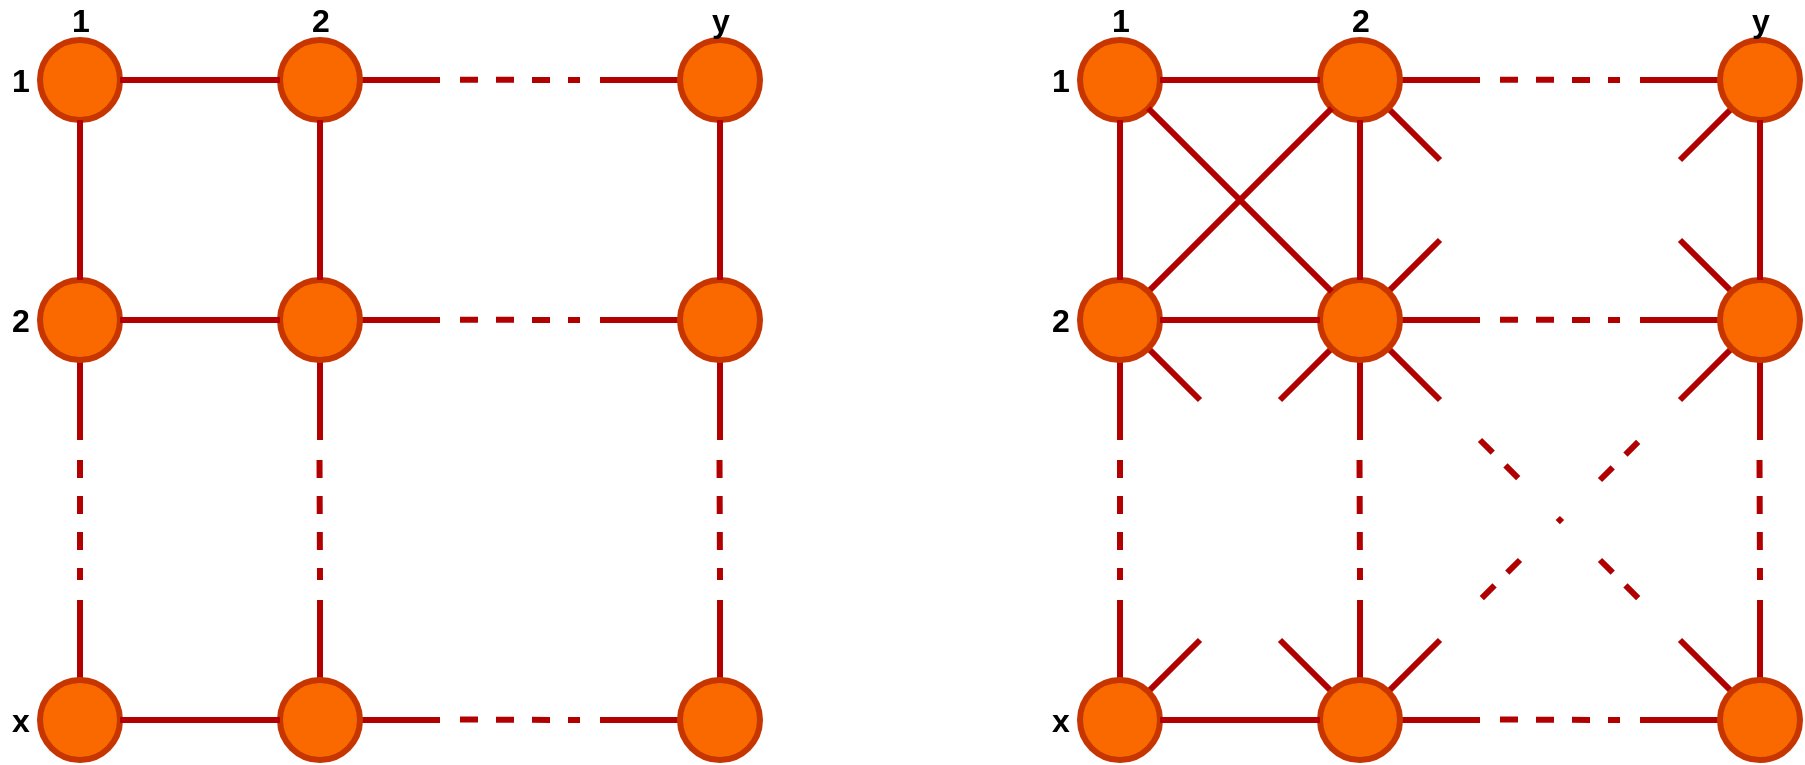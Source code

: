 <mxfile version="13.4.9" type="github">
  <diagram id="46zG5Ii9FDocmxLWgqAN" name="Page-1">
    <mxGraphModel dx="1422" dy="794" grid="1" gridSize="10" guides="1" tooltips="1" connect="1" arrows="1" fold="1" page="1" pageScale="1" pageWidth="1100" pageHeight="850" math="0" shadow="0">
      <root>
        <mxCell id="0" />
        <mxCell id="1" parent="0" />
        <mxCell id="fLti0G6x-53o2jMvYhwN-89" value="" style="group" vertex="1" connectable="0" parent="1">
          <mxGeometry x="40" y="120" width="380" height="380" as="geometry" />
        </mxCell>
        <mxCell id="fLti0G6x-53o2jMvYhwN-2" value="" style="ellipse;whiteSpace=wrap;html=1;aspect=fixed;fillColor=#fa6800;strokeColor=#C73500;fontColor=#ffffff;strokeWidth=3;" vertex="1" parent="fLti0G6x-53o2jMvYhwN-89">
          <mxGeometry x="20" y="20" width="40" height="40" as="geometry" />
        </mxCell>
        <mxCell id="fLti0G6x-53o2jMvYhwN-17" style="edgeStyle=orthogonalEdgeStyle;rounded=0;orthogonalLoop=1;jettySize=auto;html=1;exitX=1;exitY=0.5;exitDx=0;exitDy=0;endArrow=none;endFill=0;strokeWidth=3;fillColor=#e51400;strokeColor=#B20000;" edge="1" parent="fLti0G6x-53o2jMvYhwN-89" source="fLti0G6x-53o2jMvYhwN-3">
          <mxGeometry relative="1" as="geometry">
            <mxPoint x="220" y="40" as="targetPoint" />
          </mxGeometry>
        </mxCell>
        <mxCell id="fLti0G6x-53o2jMvYhwN-3" value="" style="ellipse;whiteSpace=wrap;html=1;aspect=fixed;fillColor=#fa6800;strokeColor=#C73500;fontColor=#ffffff;strokeWidth=3;" vertex="1" parent="fLti0G6x-53o2jMvYhwN-89">
          <mxGeometry x="140" y="20" width="40" height="40" as="geometry" />
        </mxCell>
        <mxCell id="fLti0G6x-53o2jMvYhwN-12" style="edgeStyle=orthogonalEdgeStyle;rounded=0;orthogonalLoop=1;jettySize=auto;html=1;exitX=1;exitY=0.5;exitDx=0;exitDy=0;entryX=0;entryY=0.5;entryDx=0;entryDy=0;fillColor=#e51400;strokeColor=#B20000;endArrow=none;endFill=0;strokeWidth=3;" edge="1" parent="fLti0G6x-53o2jMvYhwN-89" source="fLti0G6x-53o2jMvYhwN-2" target="fLti0G6x-53o2jMvYhwN-3">
          <mxGeometry relative="1" as="geometry" />
        </mxCell>
        <mxCell id="fLti0G6x-53o2jMvYhwN-30" style="edgeStyle=orthogonalEdgeStyle;rounded=0;orthogonalLoop=1;jettySize=auto;html=1;endArrow=none;endFill=0;strokeWidth=3;fillColor=#e51400;strokeColor=#B20000;" edge="1" parent="fLti0G6x-53o2jMvYhwN-89" source="fLti0G6x-53o2jMvYhwN-4">
          <mxGeometry relative="1" as="geometry">
            <mxPoint x="300" y="40" as="targetPoint" />
          </mxGeometry>
        </mxCell>
        <mxCell id="fLti0G6x-53o2jMvYhwN-4" value="" style="ellipse;whiteSpace=wrap;html=1;aspect=fixed;fillColor=#fa6800;strokeColor=#C73500;fontColor=#ffffff;strokeWidth=3;" vertex="1" parent="fLti0G6x-53o2jMvYhwN-89">
          <mxGeometry x="340" y="20" width="40" height="40" as="geometry" />
        </mxCell>
        <mxCell id="fLti0G6x-53o2jMvYhwN-27" style="edgeStyle=orthogonalEdgeStyle;rounded=0;orthogonalLoop=1;jettySize=auto;html=1;exitX=0.5;exitY=1;exitDx=0;exitDy=0;endArrow=none;endFill=0;strokeWidth=3;fillColor=#e51400;strokeColor=#B20000;" edge="1" parent="fLti0G6x-53o2jMvYhwN-89" source="fLti0G6x-53o2jMvYhwN-5">
          <mxGeometry relative="1" as="geometry">
            <mxPoint x="40" y="220" as="targetPoint" />
          </mxGeometry>
        </mxCell>
        <mxCell id="fLti0G6x-53o2jMvYhwN-5" value="" style="ellipse;whiteSpace=wrap;html=1;aspect=fixed;fillColor=#fa6800;strokeColor=#C73500;fontColor=#ffffff;strokeWidth=3;" vertex="1" parent="fLti0G6x-53o2jMvYhwN-89">
          <mxGeometry x="20" y="140" width="40" height="40" as="geometry" />
        </mxCell>
        <mxCell id="fLti0G6x-53o2jMvYhwN-14" style="edgeStyle=orthogonalEdgeStyle;rounded=0;orthogonalLoop=1;jettySize=auto;html=1;exitX=0.5;exitY=1;exitDx=0;exitDy=0;entryX=0.5;entryY=0;entryDx=0;entryDy=0;endArrow=none;endFill=0;strokeWidth=3;fillColor=#e51400;strokeColor=#B20000;" edge="1" parent="fLti0G6x-53o2jMvYhwN-89" source="fLti0G6x-53o2jMvYhwN-2" target="fLti0G6x-53o2jMvYhwN-5">
          <mxGeometry relative="1" as="geometry" />
        </mxCell>
        <mxCell id="fLti0G6x-53o2jMvYhwN-18" style="edgeStyle=orthogonalEdgeStyle;rounded=0;orthogonalLoop=1;jettySize=auto;html=1;exitX=1;exitY=0.5;exitDx=0;exitDy=0;endArrow=none;endFill=0;strokeWidth=3;fillColor=#e51400;strokeColor=#B20000;" edge="1" parent="fLti0G6x-53o2jMvYhwN-89" source="fLti0G6x-53o2jMvYhwN-6">
          <mxGeometry relative="1" as="geometry">
            <mxPoint x="220" y="160" as="targetPoint" />
          </mxGeometry>
        </mxCell>
        <mxCell id="fLti0G6x-53o2jMvYhwN-26" style="edgeStyle=orthogonalEdgeStyle;rounded=0;orthogonalLoop=1;jettySize=auto;html=1;exitX=0.5;exitY=1;exitDx=0;exitDy=0;endArrow=none;endFill=0;strokeWidth=3;fillColor=#e51400;strokeColor=#B20000;" edge="1" parent="fLti0G6x-53o2jMvYhwN-89" source="fLti0G6x-53o2jMvYhwN-6">
          <mxGeometry relative="1" as="geometry">
            <mxPoint x="160" y="220" as="targetPoint" />
          </mxGeometry>
        </mxCell>
        <mxCell id="fLti0G6x-53o2jMvYhwN-6" value="" style="ellipse;whiteSpace=wrap;html=1;aspect=fixed;fillColor=#fa6800;strokeColor=#C73500;fontColor=#ffffff;strokeWidth=3;" vertex="1" parent="fLti0G6x-53o2jMvYhwN-89">
          <mxGeometry x="140" y="140" width="40" height="40" as="geometry" />
        </mxCell>
        <mxCell id="fLti0G6x-53o2jMvYhwN-16" style="edgeStyle=orthogonalEdgeStyle;rounded=0;orthogonalLoop=1;jettySize=auto;html=1;exitX=0.5;exitY=1;exitDx=0;exitDy=0;entryX=0.5;entryY=0;entryDx=0;entryDy=0;endArrow=none;endFill=0;strokeWidth=3;fillColor=#e51400;strokeColor=#B20000;" edge="1" parent="fLti0G6x-53o2jMvYhwN-89" source="fLti0G6x-53o2jMvYhwN-3" target="fLti0G6x-53o2jMvYhwN-6">
          <mxGeometry relative="1" as="geometry" />
        </mxCell>
        <mxCell id="fLti0G6x-53o2jMvYhwN-15" style="edgeStyle=orthogonalEdgeStyle;rounded=0;orthogonalLoop=1;jettySize=auto;html=1;exitX=1;exitY=0.5;exitDx=0;exitDy=0;entryX=0;entryY=0.5;entryDx=0;entryDy=0;endArrow=none;endFill=0;strokeWidth=3;fillColor=#e51400;strokeColor=#B20000;" edge="1" parent="fLti0G6x-53o2jMvYhwN-89" source="fLti0G6x-53o2jMvYhwN-5" target="fLti0G6x-53o2jMvYhwN-6">
          <mxGeometry relative="1" as="geometry" />
        </mxCell>
        <mxCell id="fLti0G6x-53o2jMvYhwN-21" style="edgeStyle=orthogonalEdgeStyle;rounded=0;orthogonalLoop=1;jettySize=auto;html=1;exitX=0;exitY=0.5;exitDx=0;exitDy=0;endArrow=none;endFill=0;strokeWidth=3;fillColor=#e51400;strokeColor=#B20000;" edge="1" parent="fLti0G6x-53o2jMvYhwN-89" source="fLti0G6x-53o2jMvYhwN-7">
          <mxGeometry relative="1" as="geometry">
            <mxPoint x="300" y="160" as="targetPoint" />
          </mxGeometry>
        </mxCell>
        <mxCell id="fLti0G6x-53o2jMvYhwN-23" style="edgeStyle=orthogonalEdgeStyle;rounded=0;orthogonalLoop=1;jettySize=auto;html=1;endArrow=none;endFill=0;strokeWidth=3;fillColor=#e51400;strokeColor=#B20000;" edge="1" parent="fLti0G6x-53o2jMvYhwN-89" source="fLti0G6x-53o2jMvYhwN-7">
          <mxGeometry relative="1" as="geometry">
            <mxPoint x="360" y="220" as="targetPoint" />
          </mxGeometry>
        </mxCell>
        <mxCell id="fLti0G6x-53o2jMvYhwN-7" value="" style="ellipse;whiteSpace=wrap;html=1;aspect=fixed;fillColor=#fa6800;strokeColor=#C73500;fontColor=#ffffff;strokeWidth=3;" vertex="1" parent="fLti0G6x-53o2jMvYhwN-89">
          <mxGeometry x="340" y="140" width="40" height="40" as="geometry" />
        </mxCell>
        <mxCell id="fLti0G6x-53o2jMvYhwN-22" style="edgeStyle=orthogonalEdgeStyle;rounded=0;orthogonalLoop=1;jettySize=auto;html=1;entryX=0.5;entryY=0;entryDx=0;entryDy=0;endArrow=none;endFill=0;strokeWidth=3;fillColor=#e51400;strokeColor=#B20000;" edge="1" parent="fLti0G6x-53o2jMvYhwN-89" source="fLti0G6x-53o2jMvYhwN-4" target="fLti0G6x-53o2jMvYhwN-7">
          <mxGeometry relative="1" as="geometry" />
        </mxCell>
        <mxCell id="fLti0G6x-53o2jMvYhwN-28" style="edgeStyle=orthogonalEdgeStyle;rounded=0;orthogonalLoop=1;jettySize=auto;html=1;endArrow=none;endFill=0;strokeWidth=3;fillColor=#e51400;strokeColor=#B20000;" edge="1" parent="fLti0G6x-53o2jMvYhwN-89" source="fLti0G6x-53o2jMvYhwN-8">
          <mxGeometry relative="1" as="geometry">
            <mxPoint x="40" y="300" as="targetPoint" />
          </mxGeometry>
        </mxCell>
        <mxCell id="fLti0G6x-53o2jMvYhwN-8" value="" style="ellipse;whiteSpace=wrap;html=1;aspect=fixed;fillColor=#fa6800;strokeColor=#C73500;fontColor=#ffffff;strokeWidth=3;" vertex="1" parent="fLti0G6x-53o2jMvYhwN-89">
          <mxGeometry x="20" y="340" width="40" height="40" as="geometry" />
        </mxCell>
        <mxCell id="fLti0G6x-53o2jMvYhwN-19" style="edgeStyle=orthogonalEdgeStyle;rounded=0;orthogonalLoop=1;jettySize=auto;html=1;exitX=1;exitY=0.5;exitDx=0;exitDy=0;endArrow=none;endFill=0;strokeWidth=3;fillColor=#e51400;strokeColor=#B20000;" edge="1" parent="fLti0G6x-53o2jMvYhwN-89" source="fLti0G6x-53o2jMvYhwN-9">
          <mxGeometry relative="1" as="geometry">
            <mxPoint x="220" y="360" as="targetPoint" />
          </mxGeometry>
        </mxCell>
        <mxCell id="fLti0G6x-53o2jMvYhwN-29" style="edgeStyle=orthogonalEdgeStyle;rounded=0;orthogonalLoop=1;jettySize=auto;html=1;endArrow=none;endFill=0;strokeWidth=3;fillColor=#e51400;strokeColor=#B20000;" edge="1" parent="fLti0G6x-53o2jMvYhwN-89" source="fLti0G6x-53o2jMvYhwN-9">
          <mxGeometry relative="1" as="geometry">
            <mxPoint x="160" y="300" as="targetPoint" />
          </mxGeometry>
        </mxCell>
        <mxCell id="fLti0G6x-53o2jMvYhwN-9" value="" style="ellipse;whiteSpace=wrap;html=1;aspect=fixed;fillColor=#fa6800;strokeColor=#C73500;fontColor=#ffffff;strokeWidth=3;" vertex="1" parent="fLti0G6x-53o2jMvYhwN-89">
          <mxGeometry x="140" y="340" width="40" height="40" as="geometry" />
        </mxCell>
        <mxCell id="fLti0G6x-53o2jMvYhwN-25" style="edgeStyle=orthogonalEdgeStyle;rounded=0;orthogonalLoop=1;jettySize=auto;html=1;entryX=0;entryY=0.5;entryDx=0;entryDy=0;endArrow=none;endFill=0;strokeWidth=3;fillColor=#e51400;strokeColor=#B20000;" edge="1" parent="fLti0G6x-53o2jMvYhwN-89" source="fLti0G6x-53o2jMvYhwN-8" target="fLti0G6x-53o2jMvYhwN-9">
          <mxGeometry relative="1" as="geometry" />
        </mxCell>
        <mxCell id="fLti0G6x-53o2jMvYhwN-20" style="edgeStyle=orthogonalEdgeStyle;rounded=0;orthogonalLoop=1;jettySize=auto;html=1;exitX=0;exitY=0.5;exitDx=0;exitDy=0;endArrow=none;endFill=0;strokeWidth=3;fillColor=#e51400;strokeColor=#B20000;" edge="1" parent="fLti0G6x-53o2jMvYhwN-89" source="fLti0G6x-53o2jMvYhwN-10">
          <mxGeometry relative="1" as="geometry">
            <mxPoint x="300" y="360" as="targetPoint" />
          </mxGeometry>
        </mxCell>
        <mxCell id="fLti0G6x-53o2jMvYhwN-24" style="edgeStyle=orthogonalEdgeStyle;rounded=0;orthogonalLoop=1;jettySize=auto;html=1;exitX=0.5;exitY=0;exitDx=0;exitDy=0;endArrow=none;endFill=0;strokeWidth=3;fillColor=#e51400;strokeColor=#B20000;" edge="1" parent="fLti0G6x-53o2jMvYhwN-89" source="fLti0G6x-53o2jMvYhwN-10">
          <mxGeometry relative="1" as="geometry">
            <mxPoint x="360" y="300" as="targetPoint" />
          </mxGeometry>
        </mxCell>
        <mxCell id="fLti0G6x-53o2jMvYhwN-10" value="" style="ellipse;whiteSpace=wrap;html=1;aspect=fixed;fillColor=#fa6800;strokeColor=#C73500;fontColor=#ffffff;strokeWidth=3;" vertex="1" parent="fLti0G6x-53o2jMvYhwN-89">
          <mxGeometry x="340" y="340" width="40" height="40" as="geometry" />
        </mxCell>
        <mxCell id="fLti0G6x-53o2jMvYhwN-31" value="" style="endArrow=none;html=1;strokeWidth=3;dashed=1;fillColor=#e51400;strokeColor=#B20000;" edge="1" parent="fLti0G6x-53o2jMvYhwN-89">
          <mxGeometry width="50" height="50" relative="1" as="geometry">
            <mxPoint x="230" y="39.86" as="sourcePoint" />
            <mxPoint x="290" y="40" as="targetPoint" />
          </mxGeometry>
        </mxCell>
        <mxCell id="fLti0G6x-53o2jMvYhwN-32" value="" style="endArrow=none;html=1;strokeWidth=3;dashed=1;fillColor=#e51400;strokeColor=#B20000;" edge="1" parent="fLti0G6x-53o2jMvYhwN-89">
          <mxGeometry width="50" height="50" relative="1" as="geometry">
            <mxPoint x="230" y="159.86" as="sourcePoint" />
            <mxPoint x="290" y="160" as="targetPoint" />
          </mxGeometry>
        </mxCell>
        <mxCell id="fLti0G6x-53o2jMvYhwN-33" value="" style="endArrow=none;html=1;strokeWidth=3;dashed=1;fillColor=#e51400;strokeColor=#B20000;" edge="1" parent="fLti0G6x-53o2jMvYhwN-89">
          <mxGeometry width="50" height="50" relative="1" as="geometry">
            <mxPoint x="230" y="359.76" as="sourcePoint" />
            <mxPoint x="290" y="360" as="targetPoint" />
          </mxGeometry>
        </mxCell>
        <mxCell id="fLti0G6x-53o2jMvYhwN-34" value="" style="endArrow=none;html=1;strokeWidth=3;dashed=1;fillColor=#e51400;strokeColor=#B20000;" edge="1" parent="fLti0G6x-53o2jMvYhwN-89">
          <mxGeometry width="50" height="50" relative="1" as="geometry">
            <mxPoint x="40" y="230" as="sourcePoint" />
            <mxPoint x="40" y="290" as="targetPoint" />
          </mxGeometry>
        </mxCell>
        <mxCell id="fLti0G6x-53o2jMvYhwN-36" value="" style="endArrow=none;html=1;strokeWidth=3;dashed=1;fillColor=#e51400;strokeColor=#B20000;" edge="1" parent="fLti0G6x-53o2jMvYhwN-89">
          <mxGeometry width="50" height="50" relative="1" as="geometry">
            <mxPoint x="159.76" y="230" as="sourcePoint" />
            <mxPoint x="160" y="290" as="targetPoint" />
          </mxGeometry>
        </mxCell>
        <mxCell id="fLti0G6x-53o2jMvYhwN-37" value="" style="endArrow=none;html=1;strokeWidth=3;dashed=1;fillColor=#e51400;strokeColor=#B20000;" edge="1" parent="fLti0G6x-53o2jMvYhwN-89">
          <mxGeometry width="50" height="50" relative="1" as="geometry">
            <mxPoint x="359.76" y="230" as="sourcePoint" />
            <mxPoint x="360" y="290" as="targetPoint" />
          </mxGeometry>
        </mxCell>
        <mxCell id="fLti0G6x-53o2jMvYhwN-40" value="&lt;b style=&quot;font-size: 16px;&quot;&gt;1&lt;/b&gt;" style="text;html=1;align=center;verticalAlign=middle;resizable=0;points=[];autosize=1;fontSize=16;" vertex="1" parent="fLti0G6x-53o2jMvYhwN-89">
          <mxGeometry y="30" width="20" height="20" as="geometry" />
        </mxCell>
        <mxCell id="fLti0G6x-53o2jMvYhwN-42" value="&lt;b style=&quot;font-size: 16px&quot;&gt;2&lt;/b&gt;" style="text;html=1;align=center;verticalAlign=middle;resizable=0;points=[];autosize=1;fontSize=16;" vertex="1" parent="fLti0G6x-53o2jMvYhwN-89">
          <mxGeometry y="150" width="20" height="20" as="geometry" />
        </mxCell>
        <mxCell id="fLti0G6x-53o2jMvYhwN-43" value="&lt;b style=&quot;font-size: 16px&quot;&gt;x&lt;/b&gt;" style="text;html=1;align=center;verticalAlign=middle;resizable=0;points=[];autosize=1;fontSize=16;" vertex="1" parent="fLti0G6x-53o2jMvYhwN-89">
          <mxGeometry y="350" width="20" height="20" as="geometry" />
        </mxCell>
        <mxCell id="fLti0G6x-53o2jMvYhwN-44" value="&lt;b style=&quot;font-size: 16px&quot;&gt;y&lt;/b&gt;" style="text;html=1;align=center;verticalAlign=middle;resizable=0;points=[];autosize=1;fontSize=16;" vertex="1" parent="fLti0G6x-53o2jMvYhwN-89">
          <mxGeometry x="350" width="20" height="20" as="geometry" />
        </mxCell>
        <mxCell id="fLti0G6x-53o2jMvYhwN-45" value="&lt;b style=&quot;font-size: 16px;&quot;&gt;1&lt;/b&gt;" style="text;html=1;align=center;verticalAlign=middle;resizable=0;points=[];autosize=1;fontSize=16;" vertex="1" parent="fLti0G6x-53o2jMvYhwN-89">
          <mxGeometry x="30" width="20" height="20" as="geometry" />
        </mxCell>
        <mxCell id="fLti0G6x-53o2jMvYhwN-46" value="&lt;b style=&quot;font-size: 16px&quot;&gt;2&lt;/b&gt;" style="text;html=1;align=center;verticalAlign=middle;resizable=0;points=[];autosize=1;fontSize=16;" vertex="1" parent="fLti0G6x-53o2jMvYhwN-89">
          <mxGeometry x="150" width="20" height="20" as="geometry" />
        </mxCell>
        <mxCell id="fLti0G6x-53o2jMvYhwN-110" value="" style="group" vertex="1" connectable="0" parent="1">
          <mxGeometry x="560" y="120" width="380" height="380" as="geometry" />
        </mxCell>
        <mxCell id="fLti0G6x-53o2jMvYhwN-49" value="" style="ellipse;whiteSpace=wrap;html=1;aspect=fixed;fillColor=#fa6800;strokeColor=#C73500;fontColor=#ffffff;strokeWidth=3;" vertex="1" parent="fLti0G6x-53o2jMvYhwN-110">
          <mxGeometry x="20" y="20" width="40" height="40" as="geometry" />
        </mxCell>
        <mxCell id="fLti0G6x-53o2jMvYhwN-50" style="edgeStyle=orthogonalEdgeStyle;rounded=0;orthogonalLoop=1;jettySize=auto;html=1;exitX=1;exitY=0.5;exitDx=0;exitDy=0;endArrow=none;endFill=0;strokeWidth=3;fillColor=#e51400;strokeColor=#B20000;" edge="1" parent="fLti0G6x-53o2jMvYhwN-110" source="fLti0G6x-53o2jMvYhwN-51">
          <mxGeometry relative="1" as="geometry">
            <mxPoint x="220" y="40" as="targetPoint" />
          </mxGeometry>
        </mxCell>
        <mxCell id="fLti0G6x-53o2jMvYhwN-91" style="edgeStyle=none;rounded=0;orthogonalLoop=1;jettySize=auto;html=1;exitX=1;exitY=1;exitDx=0;exitDy=0;endArrow=none;endFill=0;strokeWidth=3;fontSize=16;fillColor=#e51400;strokeColor=#B20000;" edge="1" parent="fLti0G6x-53o2jMvYhwN-110" source="fLti0G6x-53o2jMvYhwN-51">
          <mxGeometry relative="1" as="geometry">
            <mxPoint x="200" y="80" as="targetPoint" />
          </mxGeometry>
        </mxCell>
        <mxCell id="fLti0G6x-53o2jMvYhwN-51" value="" style="ellipse;whiteSpace=wrap;html=1;aspect=fixed;fillColor=#fa6800;strokeColor=#C73500;fontColor=#ffffff;strokeWidth=3;" vertex="1" parent="fLti0G6x-53o2jMvYhwN-110">
          <mxGeometry x="140" y="20" width="40" height="40" as="geometry" />
        </mxCell>
        <mxCell id="fLti0G6x-53o2jMvYhwN-52" style="edgeStyle=orthogonalEdgeStyle;rounded=0;orthogonalLoop=1;jettySize=auto;html=1;exitX=1;exitY=0.5;exitDx=0;exitDy=0;entryX=0;entryY=0.5;entryDx=0;entryDy=0;fillColor=#e51400;strokeColor=#B20000;endArrow=none;endFill=0;strokeWidth=3;" edge="1" parent="fLti0G6x-53o2jMvYhwN-110" source="fLti0G6x-53o2jMvYhwN-49" target="fLti0G6x-53o2jMvYhwN-51">
          <mxGeometry relative="1" as="geometry" />
        </mxCell>
        <mxCell id="fLti0G6x-53o2jMvYhwN-53" style="edgeStyle=orthogonalEdgeStyle;rounded=0;orthogonalLoop=1;jettySize=auto;html=1;endArrow=none;endFill=0;strokeWidth=3;fillColor=#e51400;strokeColor=#B20000;" edge="1" parent="fLti0G6x-53o2jMvYhwN-110" source="fLti0G6x-53o2jMvYhwN-54">
          <mxGeometry relative="1" as="geometry">
            <mxPoint x="300" y="40" as="targetPoint" />
          </mxGeometry>
        </mxCell>
        <mxCell id="fLti0G6x-53o2jMvYhwN-93" style="edgeStyle=none;rounded=0;orthogonalLoop=1;jettySize=auto;html=1;exitX=0;exitY=1;exitDx=0;exitDy=0;endArrow=none;endFill=0;strokeWidth=3;fontSize=16;fillColor=#e51400;strokeColor=#B20000;" edge="1" parent="fLti0G6x-53o2jMvYhwN-110" source="fLti0G6x-53o2jMvYhwN-54">
          <mxGeometry relative="1" as="geometry">
            <mxPoint x="320" y="80" as="targetPoint" />
          </mxGeometry>
        </mxCell>
        <mxCell id="fLti0G6x-53o2jMvYhwN-54" value="" style="ellipse;whiteSpace=wrap;html=1;aspect=fixed;fillColor=#fa6800;strokeColor=#C73500;fontColor=#ffffff;strokeWidth=3;" vertex="1" parent="fLti0G6x-53o2jMvYhwN-110">
          <mxGeometry x="340" y="20" width="40" height="40" as="geometry" />
        </mxCell>
        <mxCell id="fLti0G6x-53o2jMvYhwN-55" style="edgeStyle=orthogonalEdgeStyle;rounded=0;orthogonalLoop=1;jettySize=auto;html=1;exitX=0.5;exitY=1;exitDx=0;exitDy=0;endArrow=none;endFill=0;strokeWidth=3;fillColor=#e51400;strokeColor=#B20000;" edge="1" parent="fLti0G6x-53o2jMvYhwN-110" source="fLti0G6x-53o2jMvYhwN-56">
          <mxGeometry relative="1" as="geometry">
            <mxPoint x="40" y="220" as="targetPoint" />
          </mxGeometry>
        </mxCell>
        <mxCell id="fLti0G6x-53o2jMvYhwN-90" style="edgeStyle=none;rounded=0;orthogonalLoop=1;jettySize=auto;html=1;exitX=1;exitY=0;exitDx=0;exitDy=0;entryX=0;entryY=1;entryDx=0;entryDy=0;endArrow=none;endFill=0;strokeWidth=3;fontSize=16;fillColor=#e51400;strokeColor=#B20000;" edge="1" parent="fLti0G6x-53o2jMvYhwN-110" source="fLti0G6x-53o2jMvYhwN-56" target="fLti0G6x-53o2jMvYhwN-51">
          <mxGeometry relative="1" as="geometry" />
        </mxCell>
        <mxCell id="fLti0G6x-53o2jMvYhwN-99" style="edgeStyle=none;rounded=0;orthogonalLoop=1;jettySize=auto;html=1;exitX=1;exitY=1;exitDx=0;exitDy=0;endArrow=none;endFill=0;strokeWidth=3;fontSize=16;fillColor=#e51400;strokeColor=#B20000;" edge="1" parent="fLti0G6x-53o2jMvYhwN-110" source="fLti0G6x-53o2jMvYhwN-56">
          <mxGeometry relative="1" as="geometry">
            <mxPoint x="80" y="200" as="targetPoint" />
          </mxGeometry>
        </mxCell>
        <mxCell id="fLti0G6x-53o2jMvYhwN-56" value="" style="ellipse;whiteSpace=wrap;html=1;aspect=fixed;fillColor=#fa6800;strokeColor=#C73500;fontColor=#ffffff;strokeWidth=3;" vertex="1" parent="fLti0G6x-53o2jMvYhwN-110">
          <mxGeometry x="20" y="140" width="40" height="40" as="geometry" />
        </mxCell>
        <mxCell id="fLti0G6x-53o2jMvYhwN-57" style="edgeStyle=orthogonalEdgeStyle;rounded=0;orthogonalLoop=1;jettySize=auto;html=1;exitX=0.5;exitY=1;exitDx=0;exitDy=0;entryX=0.5;entryY=0;entryDx=0;entryDy=0;endArrow=none;endFill=0;strokeWidth=3;fillColor=#e51400;strokeColor=#B20000;" edge="1" parent="fLti0G6x-53o2jMvYhwN-110" source="fLti0G6x-53o2jMvYhwN-49" target="fLti0G6x-53o2jMvYhwN-56">
          <mxGeometry relative="1" as="geometry" />
        </mxCell>
        <mxCell id="fLti0G6x-53o2jMvYhwN-58" style="edgeStyle=orthogonalEdgeStyle;rounded=0;orthogonalLoop=1;jettySize=auto;html=1;exitX=1;exitY=0.5;exitDx=0;exitDy=0;endArrow=none;endFill=0;strokeWidth=3;fillColor=#e51400;strokeColor=#B20000;" edge="1" parent="fLti0G6x-53o2jMvYhwN-110" source="fLti0G6x-53o2jMvYhwN-60">
          <mxGeometry relative="1" as="geometry">
            <mxPoint x="220" y="160" as="targetPoint" />
          </mxGeometry>
        </mxCell>
        <mxCell id="fLti0G6x-53o2jMvYhwN-59" style="edgeStyle=orthogonalEdgeStyle;rounded=0;orthogonalLoop=1;jettySize=auto;html=1;exitX=0.5;exitY=1;exitDx=0;exitDy=0;endArrow=none;endFill=0;strokeWidth=3;fillColor=#e51400;strokeColor=#B20000;" edge="1" parent="fLti0G6x-53o2jMvYhwN-110" source="fLti0G6x-53o2jMvYhwN-60">
          <mxGeometry relative="1" as="geometry">
            <mxPoint x="160" y="220" as="targetPoint" />
          </mxGeometry>
        </mxCell>
        <mxCell id="fLti0G6x-53o2jMvYhwN-92" style="edgeStyle=none;rounded=0;orthogonalLoop=1;jettySize=auto;html=1;exitX=1;exitY=0;exitDx=0;exitDy=0;endArrow=none;endFill=0;strokeWidth=3;fontSize=16;fillColor=#e51400;strokeColor=#B20000;" edge="1" parent="fLti0G6x-53o2jMvYhwN-110" source="fLti0G6x-53o2jMvYhwN-60">
          <mxGeometry relative="1" as="geometry">
            <mxPoint x="200" y="120" as="targetPoint" />
          </mxGeometry>
        </mxCell>
        <mxCell id="fLti0G6x-53o2jMvYhwN-97" style="edgeStyle=none;rounded=0;orthogonalLoop=1;jettySize=auto;html=1;exitX=1;exitY=1;exitDx=0;exitDy=0;endArrow=none;endFill=0;strokeWidth=3;fontSize=16;fillColor=#e51400;strokeColor=#B20000;" edge="1" parent="fLti0G6x-53o2jMvYhwN-110" source="fLti0G6x-53o2jMvYhwN-60">
          <mxGeometry relative="1" as="geometry">
            <mxPoint x="200" y="200" as="targetPoint" />
          </mxGeometry>
        </mxCell>
        <mxCell id="fLti0G6x-53o2jMvYhwN-100" style="edgeStyle=none;rounded=0;orthogonalLoop=1;jettySize=auto;html=1;exitX=0;exitY=1;exitDx=0;exitDy=0;endArrow=none;endFill=0;strokeWidth=3;fontSize=16;fillColor=#e51400;strokeColor=#B20000;" edge="1" parent="fLti0G6x-53o2jMvYhwN-110" source="fLti0G6x-53o2jMvYhwN-60">
          <mxGeometry relative="1" as="geometry">
            <mxPoint x="120" y="200" as="targetPoint" />
          </mxGeometry>
        </mxCell>
        <mxCell id="fLti0G6x-53o2jMvYhwN-60" value="" style="ellipse;whiteSpace=wrap;html=1;aspect=fixed;fillColor=#fa6800;strokeColor=#C73500;fontColor=#ffffff;strokeWidth=3;" vertex="1" parent="fLti0G6x-53o2jMvYhwN-110">
          <mxGeometry x="140" y="140" width="40" height="40" as="geometry" />
        </mxCell>
        <mxCell id="fLti0G6x-53o2jMvYhwN-61" style="edgeStyle=orthogonalEdgeStyle;rounded=0;orthogonalLoop=1;jettySize=auto;html=1;exitX=0.5;exitY=1;exitDx=0;exitDy=0;entryX=0.5;entryY=0;entryDx=0;entryDy=0;endArrow=none;endFill=0;strokeWidth=3;fillColor=#e51400;strokeColor=#B20000;" edge="1" parent="fLti0G6x-53o2jMvYhwN-110" source="fLti0G6x-53o2jMvYhwN-51" target="fLti0G6x-53o2jMvYhwN-60">
          <mxGeometry relative="1" as="geometry" />
        </mxCell>
        <mxCell id="fLti0G6x-53o2jMvYhwN-88" style="rounded=0;orthogonalLoop=1;jettySize=auto;html=1;exitX=1;exitY=1;exitDx=0;exitDy=0;entryX=0;entryY=0;entryDx=0;entryDy=0;endArrow=none;endFill=0;strokeWidth=3;fontSize=16;fillColor=#e51400;strokeColor=#B20000;" edge="1" parent="fLti0G6x-53o2jMvYhwN-110" source="fLti0G6x-53o2jMvYhwN-49" target="fLti0G6x-53o2jMvYhwN-60">
          <mxGeometry relative="1" as="geometry" />
        </mxCell>
        <mxCell id="fLti0G6x-53o2jMvYhwN-62" style="edgeStyle=orthogonalEdgeStyle;rounded=0;orthogonalLoop=1;jettySize=auto;html=1;exitX=1;exitY=0.5;exitDx=0;exitDy=0;entryX=0;entryY=0.5;entryDx=0;entryDy=0;endArrow=none;endFill=0;strokeWidth=3;fillColor=#e51400;strokeColor=#B20000;" edge="1" parent="fLti0G6x-53o2jMvYhwN-110" source="fLti0G6x-53o2jMvYhwN-56" target="fLti0G6x-53o2jMvYhwN-60">
          <mxGeometry relative="1" as="geometry" />
        </mxCell>
        <mxCell id="fLti0G6x-53o2jMvYhwN-63" style="edgeStyle=orthogonalEdgeStyle;rounded=0;orthogonalLoop=1;jettySize=auto;html=1;exitX=0;exitY=0.5;exitDx=0;exitDy=0;endArrow=none;endFill=0;strokeWidth=3;fillColor=#e51400;strokeColor=#B20000;" edge="1" parent="fLti0G6x-53o2jMvYhwN-110" source="fLti0G6x-53o2jMvYhwN-65">
          <mxGeometry relative="1" as="geometry">
            <mxPoint x="300" y="160" as="targetPoint" />
          </mxGeometry>
        </mxCell>
        <mxCell id="fLti0G6x-53o2jMvYhwN-64" style="edgeStyle=orthogonalEdgeStyle;rounded=0;orthogonalLoop=1;jettySize=auto;html=1;endArrow=none;endFill=0;strokeWidth=3;fillColor=#e51400;strokeColor=#B20000;" edge="1" parent="fLti0G6x-53o2jMvYhwN-110" source="fLti0G6x-53o2jMvYhwN-65">
          <mxGeometry relative="1" as="geometry">
            <mxPoint x="360" y="220" as="targetPoint" />
          </mxGeometry>
        </mxCell>
        <mxCell id="fLti0G6x-53o2jMvYhwN-94" style="edgeStyle=none;rounded=0;orthogonalLoop=1;jettySize=auto;html=1;exitX=0;exitY=0;exitDx=0;exitDy=0;endArrow=none;endFill=0;strokeWidth=3;fontSize=16;fillColor=#e51400;strokeColor=#B20000;" edge="1" parent="fLti0G6x-53o2jMvYhwN-110" source="fLti0G6x-53o2jMvYhwN-65">
          <mxGeometry relative="1" as="geometry">
            <mxPoint x="320" y="120" as="targetPoint" />
          </mxGeometry>
        </mxCell>
        <mxCell id="fLti0G6x-53o2jMvYhwN-96" style="edgeStyle=none;rounded=0;orthogonalLoop=1;jettySize=auto;html=1;exitX=0;exitY=1;exitDx=0;exitDy=0;endArrow=none;endFill=0;strokeWidth=3;fontSize=16;fillColor=#e51400;strokeColor=#B20000;" edge="1" parent="fLti0G6x-53o2jMvYhwN-110" source="fLti0G6x-53o2jMvYhwN-65">
          <mxGeometry relative="1" as="geometry">
            <mxPoint x="320" y="200" as="targetPoint" />
          </mxGeometry>
        </mxCell>
        <mxCell id="fLti0G6x-53o2jMvYhwN-65" value="" style="ellipse;whiteSpace=wrap;html=1;aspect=fixed;fillColor=#fa6800;strokeColor=#C73500;fontColor=#ffffff;strokeWidth=3;" vertex="1" parent="fLti0G6x-53o2jMvYhwN-110">
          <mxGeometry x="340" y="140" width="40" height="40" as="geometry" />
        </mxCell>
        <mxCell id="fLti0G6x-53o2jMvYhwN-66" style="edgeStyle=orthogonalEdgeStyle;rounded=0;orthogonalLoop=1;jettySize=auto;html=1;entryX=0.5;entryY=0;entryDx=0;entryDy=0;endArrow=none;endFill=0;strokeWidth=3;fillColor=#e51400;strokeColor=#B20000;" edge="1" parent="fLti0G6x-53o2jMvYhwN-110" source="fLti0G6x-53o2jMvYhwN-54" target="fLti0G6x-53o2jMvYhwN-65">
          <mxGeometry relative="1" as="geometry" />
        </mxCell>
        <mxCell id="fLti0G6x-53o2jMvYhwN-67" style="edgeStyle=orthogonalEdgeStyle;rounded=0;orthogonalLoop=1;jettySize=auto;html=1;endArrow=none;endFill=0;strokeWidth=3;fillColor=#e51400;strokeColor=#B20000;" edge="1" parent="fLti0G6x-53o2jMvYhwN-110" source="fLti0G6x-53o2jMvYhwN-68">
          <mxGeometry relative="1" as="geometry">
            <mxPoint x="40" y="300" as="targetPoint" />
          </mxGeometry>
        </mxCell>
        <mxCell id="fLti0G6x-53o2jMvYhwN-101" style="edgeStyle=none;rounded=0;orthogonalLoop=1;jettySize=auto;html=1;exitX=1;exitY=0;exitDx=0;exitDy=0;endArrow=none;endFill=0;strokeWidth=3;fontSize=16;fillColor=#e51400;strokeColor=#B20000;" edge="1" parent="fLti0G6x-53o2jMvYhwN-110" source="fLti0G6x-53o2jMvYhwN-68">
          <mxGeometry relative="1" as="geometry">
            <mxPoint x="80" y="320" as="targetPoint" />
          </mxGeometry>
        </mxCell>
        <mxCell id="fLti0G6x-53o2jMvYhwN-68" value="" style="ellipse;whiteSpace=wrap;html=1;aspect=fixed;fillColor=#fa6800;strokeColor=#C73500;fontColor=#ffffff;strokeWidth=3;" vertex="1" parent="fLti0G6x-53o2jMvYhwN-110">
          <mxGeometry x="20" y="340" width="40" height="40" as="geometry" />
        </mxCell>
        <mxCell id="fLti0G6x-53o2jMvYhwN-69" style="edgeStyle=orthogonalEdgeStyle;rounded=0;orthogonalLoop=1;jettySize=auto;html=1;exitX=1;exitY=0.5;exitDx=0;exitDy=0;endArrow=none;endFill=0;strokeWidth=3;fillColor=#e51400;strokeColor=#B20000;" edge="1" parent="fLti0G6x-53o2jMvYhwN-110" source="fLti0G6x-53o2jMvYhwN-71">
          <mxGeometry relative="1" as="geometry">
            <mxPoint x="220" y="360" as="targetPoint" />
          </mxGeometry>
        </mxCell>
        <mxCell id="fLti0G6x-53o2jMvYhwN-70" style="edgeStyle=orthogonalEdgeStyle;rounded=0;orthogonalLoop=1;jettySize=auto;html=1;endArrow=none;endFill=0;strokeWidth=3;fillColor=#e51400;strokeColor=#B20000;" edge="1" parent="fLti0G6x-53o2jMvYhwN-110" source="fLti0G6x-53o2jMvYhwN-71">
          <mxGeometry relative="1" as="geometry">
            <mxPoint x="160" y="300" as="targetPoint" />
          </mxGeometry>
        </mxCell>
        <mxCell id="fLti0G6x-53o2jMvYhwN-98" style="edgeStyle=none;rounded=0;orthogonalLoop=1;jettySize=auto;html=1;exitX=1;exitY=0;exitDx=0;exitDy=0;endArrow=none;endFill=0;strokeWidth=3;fontSize=16;fillColor=#e51400;strokeColor=#B20000;" edge="1" parent="fLti0G6x-53o2jMvYhwN-110" source="fLti0G6x-53o2jMvYhwN-71">
          <mxGeometry relative="1" as="geometry">
            <mxPoint x="200" y="320" as="targetPoint" />
          </mxGeometry>
        </mxCell>
        <mxCell id="fLti0G6x-53o2jMvYhwN-102" style="edgeStyle=none;rounded=0;orthogonalLoop=1;jettySize=auto;html=1;exitX=0;exitY=0;exitDx=0;exitDy=0;endArrow=none;endFill=0;strokeWidth=3;fontSize=16;fillColor=#e51400;strokeColor=#B20000;" edge="1" parent="fLti0G6x-53o2jMvYhwN-110" source="fLti0G6x-53o2jMvYhwN-71">
          <mxGeometry relative="1" as="geometry">
            <mxPoint x="120" y="320" as="targetPoint" />
          </mxGeometry>
        </mxCell>
        <mxCell id="fLti0G6x-53o2jMvYhwN-71" value="" style="ellipse;whiteSpace=wrap;html=1;aspect=fixed;fillColor=#fa6800;strokeColor=#C73500;fontColor=#ffffff;strokeWidth=3;" vertex="1" parent="fLti0G6x-53o2jMvYhwN-110">
          <mxGeometry x="140" y="340" width="40" height="40" as="geometry" />
        </mxCell>
        <mxCell id="fLti0G6x-53o2jMvYhwN-72" style="edgeStyle=orthogonalEdgeStyle;rounded=0;orthogonalLoop=1;jettySize=auto;html=1;entryX=0;entryY=0.5;entryDx=0;entryDy=0;endArrow=none;endFill=0;strokeWidth=3;fillColor=#e51400;strokeColor=#B20000;" edge="1" parent="fLti0G6x-53o2jMvYhwN-110" source="fLti0G6x-53o2jMvYhwN-68" target="fLti0G6x-53o2jMvYhwN-71">
          <mxGeometry relative="1" as="geometry" />
        </mxCell>
        <mxCell id="fLti0G6x-53o2jMvYhwN-73" style="edgeStyle=orthogonalEdgeStyle;rounded=0;orthogonalLoop=1;jettySize=auto;html=1;exitX=0;exitY=0.5;exitDx=0;exitDy=0;endArrow=none;endFill=0;strokeWidth=3;fillColor=#e51400;strokeColor=#B20000;" edge="1" parent="fLti0G6x-53o2jMvYhwN-110" source="fLti0G6x-53o2jMvYhwN-75">
          <mxGeometry relative="1" as="geometry">
            <mxPoint x="300" y="360" as="targetPoint" />
          </mxGeometry>
        </mxCell>
        <mxCell id="fLti0G6x-53o2jMvYhwN-74" style="edgeStyle=orthogonalEdgeStyle;rounded=0;orthogonalLoop=1;jettySize=auto;html=1;exitX=0.5;exitY=0;exitDx=0;exitDy=0;endArrow=none;endFill=0;strokeWidth=3;fillColor=#e51400;strokeColor=#B20000;" edge="1" parent="fLti0G6x-53o2jMvYhwN-110" source="fLti0G6x-53o2jMvYhwN-75">
          <mxGeometry relative="1" as="geometry">
            <mxPoint x="360" y="300" as="targetPoint" />
          </mxGeometry>
        </mxCell>
        <mxCell id="fLti0G6x-53o2jMvYhwN-95" style="edgeStyle=none;rounded=0;orthogonalLoop=1;jettySize=auto;html=1;exitX=0;exitY=0;exitDx=0;exitDy=0;endArrow=none;endFill=0;strokeWidth=3;fontSize=16;fillColor=#e51400;strokeColor=#B20000;" edge="1" parent="fLti0G6x-53o2jMvYhwN-110" source="fLti0G6x-53o2jMvYhwN-75">
          <mxGeometry relative="1" as="geometry">
            <mxPoint x="320" y="320" as="targetPoint" />
          </mxGeometry>
        </mxCell>
        <mxCell id="fLti0G6x-53o2jMvYhwN-75" value="" style="ellipse;whiteSpace=wrap;html=1;aspect=fixed;fillColor=#fa6800;strokeColor=#C73500;fontColor=#ffffff;strokeWidth=3;" vertex="1" parent="fLti0G6x-53o2jMvYhwN-110">
          <mxGeometry x="340" y="340" width="40" height="40" as="geometry" />
        </mxCell>
        <mxCell id="fLti0G6x-53o2jMvYhwN-76" value="" style="endArrow=none;html=1;strokeWidth=3;dashed=1;fillColor=#e51400;strokeColor=#B20000;" edge="1" parent="fLti0G6x-53o2jMvYhwN-110">
          <mxGeometry width="50" height="50" relative="1" as="geometry">
            <mxPoint x="230" y="39.86" as="sourcePoint" />
            <mxPoint x="290" y="40" as="targetPoint" />
          </mxGeometry>
        </mxCell>
        <mxCell id="fLti0G6x-53o2jMvYhwN-77" value="" style="endArrow=none;html=1;strokeWidth=3;dashed=1;fillColor=#e51400;strokeColor=#B20000;" edge="1" parent="fLti0G6x-53o2jMvYhwN-110">
          <mxGeometry width="50" height="50" relative="1" as="geometry">
            <mxPoint x="230" y="159.86" as="sourcePoint" />
            <mxPoint x="290" y="160" as="targetPoint" />
          </mxGeometry>
        </mxCell>
        <mxCell id="fLti0G6x-53o2jMvYhwN-78" value="" style="endArrow=none;html=1;strokeWidth=3;dashed=1;fillColor=#e51400;strokeColor=#B20000;" edge="1" parent="fLti0G6x-53o2jMvYhwN-110">
          <mxGeometry width="50" height="50" relative="1" as="geometry">
            <mxPoint x="230" y="359.76" as="sourcePoint" />
            <mxPoint x="290" y="360" as="targetPoint" />
          </mxGeometry>
        </mxCell>
        <mxCell id="fLti0G6x-53o2jMvYhwN-79" value="" style="endArrow=none;html=1;strokeWidth=3;dashed=1;fillColor=#e51400;strokeColor=#B20000;" edge="1" parent="fLti0G6x-53o2jMvYhwN-110">
          <mxGeometry width="50" height="50" relative="1" as="geometry">
            <mxPoint x="40" y="230" as="sourcePoint" />
            <mxPoint x="40" y="290" as="targetPoint" />
          </mxGeometry>
        </mxCell>
        <mxCell id="fLti0G6x-53o2jMvYhwN-80" value="" style="endArrow=none;html=1;strokeWidth=3;dashed=1;fillColor=#e51400;strokeColor=#B20000;" edge="1" parent="fLti0G6x-53o2jMvYhwN-110">
          <mxGeometry width="50" height="50" relative="1" as="geometry">
            <mxPoint x="159.76" y="230" as="sourcePoint" />
            <mxPoint x="160" y="290" as="targetPoint" />
          </mxGeometry>
        </mxCell>
        <mxCell id="fLti0G6x-53o2jMvYhwN-81" value="" style="endArrow=none;html=1;strokeWidth=3;dashed=1;fillColor=#e51400;strokeColor=#B20000;" edge="1" parent="fLti0G6x-53o2jMvYhwN-110">
          <mxGeometry width="50" height="50" relative="1" as="geometry">
            <mxPoint x="359.76" y="230" as="sourcePoint" />
            <mxPoint x="360" y="290" as="targetPoint" />
          </mxGeometry>
        </mxCell>
        <mxCell id="fLti0G6x-53o2jMvYhwN-82" value="&lt;b style=&quot;font-size: 16px;&quot;&gt;1&lt;/b&gt;" style="text;html=1;align=center;verticalAlign=middle;resizable=0;points=[];autosize=1;fontSize=16;" vertex="1" parent="fLti0G6x-53o2jMvYhwN-110">
          <mxGeometry y="30" width="20" height="20" as="geometry" />
        </mxCell>
        <mxCell id="fLti0G6x-53o2jMvYhwN-83" value="&lt;b style=&quot;font-size: 16px&quot;&gt;2&lt;/b&gt;" style="text;html=1;align=center;verticalAlign=middle;resizable=0;points=[];autosize=1;fontSize=16;" vertex="1" parent="fLti0G6x-53o2jMvYhwN-110">
          <mxGeometry y="150" width="20" height="20" as="geometry" />
        </mxCell>
        <mxCell id="fLti0G6x-53o2jMvYhwN-84" value="&lt;b style=&quot;font-size: 16px&quot;&gt;x&lt;/b&gt;" style="text;html=1;align=center;verticalAlign=middle;resizable=0;points=[];autosize=1;fontSize=16;" vertex="1" parent="fLti0G6x-53o2jMvYhwN-110">
          <mxGeometry y="350" width="20" height="20" as="geometry" />
        </mxCell>
        <mxCell id="fLti0G6x-53o2jMvYhwN-85" value="&lt;b style=&quot;font-size: 16px&quot;&gt;y&lt;/b&gt;" style="text;html=1;align=center;verticalAlign=middle;resizable=0;points=[];autosize=1;fontSize=16;" vertex="1" parent="fLti0G6x-53o2jMvYhwN-110">
          <mxGeometry x="350" width="20" height="20" as="geometry" />
        </mxCell>
        <mxCell id="fLti0G6x-53o2jMvYhwN-86" value="&lt;b style=&quot;font-size: 16px;&quot;&gt;1&lt;/b&gt;" style="text;html=1;align=center;verticalAlign=middle;resizable=0;points=[];autosize=1;fontSize=16;" vertex="1" parent="fLti0G6x-53o2jMvYhwN-110">
          <mxGeometry x="30" width="20" height="20" as="geometry" />
        </mxCell>
        <mxCell id="fLti0G6x-53o2jMvYhwN-87" value="&lt;b style=&quot;font-size: 16px&quot;&gt;2&lt;/b&gt;" style="text;html=1;align=center;verticalAlign=middle;resizable=0;points=[];autosize=1;fontSize=16;" vertex="1" parent="fLti0G6x-53o2jMvYhwN-110">
          <mxGeometry x="150" width="20" height="20" as="geometry" />
        </mxCell>
        <mxCell id="fLti0G6x-53o2jMvYhwN-105" value="" style="endArrow=none;html=1;strokeWidth=3;dashed=1;fillColor=#e51400;strokeColor=#B20000;" edge="1" parent="fLti0G6x-53o2jMvYhwN-110">
          <mxGeometry width="50" height="50" relative="1" as="geometry">
            <mxPoint x="220" y="220" as="sourcePoint" />
            <mxPoint x="240" y="240" as="targetPoint" />
          </mxGeometry>
        </mxCell>
        <mxCell id="fLti0G6x-53o2jMvYhwN-106" value="" style="endArrow=none;html=1;strokeWidth=3;dashed=1;fillColor=#e51400;strokeColor=#B20000;" edge="1" parent="fLti0G6x-53o2jMvYhwN-110">
          <mxGeometry width="50" height="50" relative="1" as="geometry">
            <mxPoint x="280" y="280" as="sourcePoint" />
            <mxPoint x="300" y="300" as="targetPoint" />
          </mxGeometry>
        </mxCell>
        <mxCell id="fLti0G6x-53o2jMvYhwN-107" value="" style="endArrow=none;html=1;strokeWidth=3;dashed=1;fillColor=#e51400;strokeColor=#B20000;" edge="1" parent="fLti0G6x-53o2jMvYhwN-110">
          <mxGeometry width="50" height="50" relative="1" as="geometry">
            <mxPoint x="240" y="280" as="sourcePoint" />
            <mxPoint x="220" y="300" as="targetPoint" />
          </mxGeometry>
        </mxCell>
        <mxCell id="fLti0G6x-53o2jMvYhwN-108" value="" style="endArrow=none;html=1;strokeWidth=3;dashed=1;fillColor=#e51400;strokeColor=#B20000;" edge="1" parent="fLti0G6x-53o2jMvYhwN-110">
          <mxGeometry width="50" height="50" relative="1" as="geometry">
            <mxPoint x="280" y="240" as="sourcePoint" />
            <mxPoint x="300" y="220" as="targetPoint" />
          </mxGeometry>
        </mxCell>
        <mxCell id="fLti0G6x-53o2jMvYhwN-109" value="" style="endArrow=none;html=1;strokeWidth=3;dashed=1;dashPattern=1 4;fillColor=#e51400;strokeColor=#B20000;" edge="1" parent="fLti0G6x-53o2jMvYhwN-110">
          <mxGeometry width="50" height="50" relative="1" as="geometry">
            <mxPoint x="261" y="259" as="sourcePoint" />
            <mxPoint x="251" y="269" as="targetPoint" />
          </mxGeometry>
        </mxCell>
      </root>
    </mxGraphModel>
  </diagram>
</mxfile>
